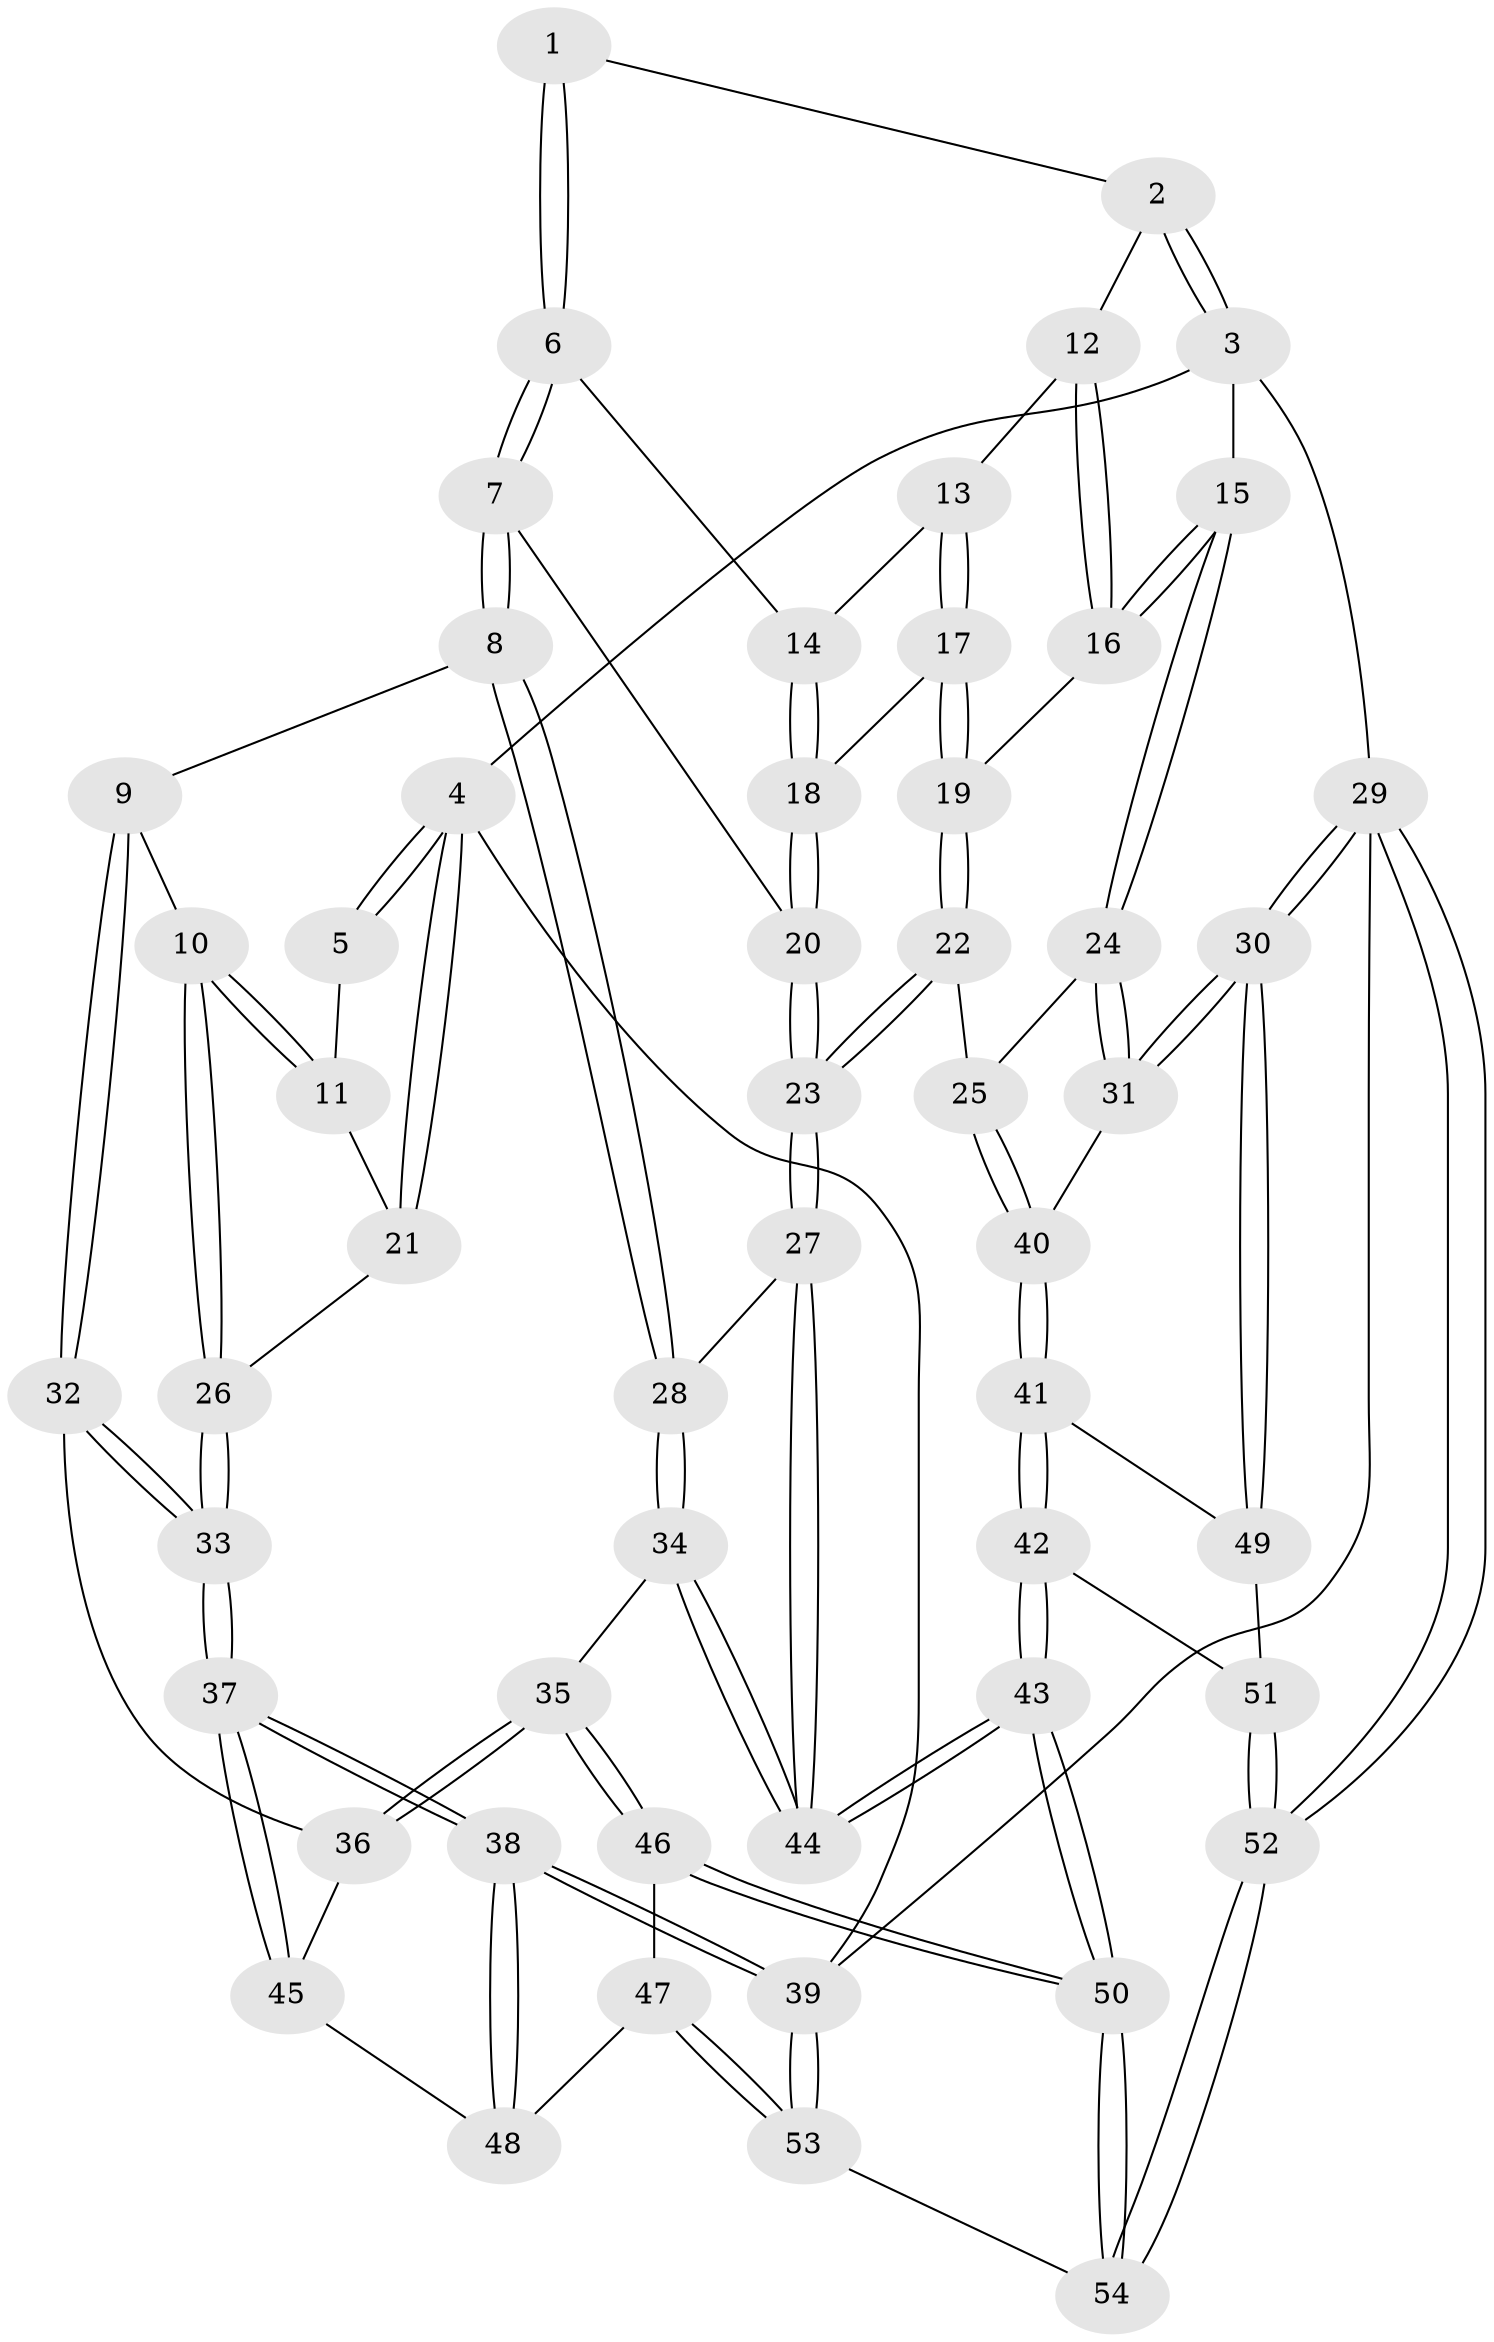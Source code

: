 // coarse degree distribution, {3: 0.14814814814814814, 7: 0.07407407407407407, 4: 0.2962962962962963, 2: 0.1111111111111111, 6: 0.07407407407407407, 5: 0.2962962962962963}
// Generated by graph-tools (version 1.1) at 2025/04/03/04/25 22:04:40]
// undirected, 54 vertices, 132 edges
graph export_dot {
graph [start="1"]
  node [color=gray90,style=filled];
  1 [pos="+0.34096063399630455+0"];
  2 [pos="+0.6921958668628312+0"];
  3 [pos="+1+0"];
  4 [pos="+0+0"];
  5 [pos="+0.19614069727250089+0"];
  6 [pos="+0.41027512117930787+0.1625685397544488"];
  7 [pos="+0.295794952897071+0.3556930377352965"];
  8 [pos="+0.2634241025987469+0.378087816338402"];
  9 [pos="+0.24642313606220564+0.3782993878182845"];
  10 [pos="+0.20111438944824642+0.34533582329976104"];
  11 [pos="+0.1561981169236721+0.16620281315265656"];
  12 [pos="+0.6021425729831535+0.10783844722339139"];
  13 [pos="+0.5738875756321449+0.16215278848816772"];
  14 [pos="+0.4703771079092546+0.1663127981044322"];
  15 [pos="+1+0"];
  16 [pos="+0.8337547867237023+0.27160571087551466"];
  17 [pos="+0.6254898483850816+0.2983623558235375"];
  18 [pos="+0.5268894563055964+0.33883333749268146"];
  19 [pos="+0.7421202243340684+0.34796460025577824"];
  20 [pos="+0.5243595698961201+0.3401553283164134"];
  21 [pos="+0+0.1159601315458937"];
  22 [pos="+0.7307728043497084+0.5396786940685532"];
  23 [pos="+0.5709378191419626+0.6108862222261633"];
  24 [pos="+1+0.48735065422248885"];
  25 [pos="+0.809272176108806+0.5878054783375967"];
  26 [pos="+0+0.36318713803695235"];
  27 [pos="+0.5703027412961337+0.6113431552858126"];
  28 [pos="+0.40392191637449343+0.5293247664032135"];
  29 [pos="+1+1"];
  30 [pos="+1+0.8569863300890713"];
  31 [pos="+1+0.5936295410226331"];
  32 [pos="+0.12545610033818572+0.6510555187104645"];
  33 [pos="+0+0.6514561757991277"];
  34 [pos="+0.28193987439033497+0.7597493867380193"];
  35 [pos="+0.27235672165902614+0.7608927118572419"];
  36 [pos="+0.14679622247678453+0.6824205457594039"];
  37 [pos="+0+0.9808693127127105"];
  38 [pos="+0+1"];
  39 [pos="+0+1"];
  40 [pos="+0.8511009350971231+0.7477062288205749"];
  41 [pos="+0.8529491724517075+0.778408221669464"];
  42 [pos="+0.7333768919210979+0.9142372232965766"];
  43 [pos="+0.6074162234465906+1"];
  44 [pos="+0.5273776457551412+0.8174949359824487"];
  45 [pos="+0.11413145547878982+0.7721477774227876"];
  46 [pos="+0.2455254353341269+0.8714231832198667"];
  47 [pos="+0.1966550744216001+0.9546893628095989"];
  48 [pos="+0.09051871821133083+0.849564000322465"];
  49 [pos="+1+0.8451203069793544"];
  50 [pos="+0.5982347645553776+1"];
  51 [pos="+0.9333745218679097+0.9459816039437063"];
  52 [pos="+1+1"];
  53 [pos="+0.16742611856791645+1"];
  54 [pos="+0.5944136886061198+1"];
  1 -- 2;
  1 -- 6;
  1 -- 6;
  2 -- 3;
  2 -- 3;
  2 -- 12;
  3 -- 4;
  3 -- 15;
  3 -- 29;
  4 -- 5;
  4 -- 5;
  4 -- 21;
  4 -- 21;
  4 -- 39;
  5 -- 11;
  6 -- 7;
  6 -- 7;
  6 -- 14;
  7 -- 8;
  7 -- 8;
  7 -- 20;
  8 -- 9;
  8 -- 28;
  8 -- 28;
  9 -- 10;
  9 -- 32;
  9 -- 32;
  10 -- 11;
  10 -- 11;
  10 -- 26;
  10 -- 26;
  11 -- 21;
  12 -- 13;
  12 -- 16;
  12 -- 16;
  13 -- 14;
  13 -- 17;
  13 -- 17;
  14 -- 18;
  14 -- 18;
  15 -- 16;
  15 -- 16;
  15 -- 24;
  15 -- 24;
  16 -- 19;
  17 -- 18;
  17 -- 19;
  17 -- 19;
  18 -- 20;
  18 -- 20;
  19 -- 22;
  19 -- 22;
  20 -- 23;
  20 -- 23;
  21 -- 26;
  22 -- 23;
  22 -- 23;
  22 -- 25;
  23 -- 27;
  23 -- 27;
  24 -- 25;
  24 -- 31;
  24 -- 31;
  25 -- 40;
  25 -- 40;
  26 -- 33;
  26 -- 33;
  27 -- 28;
  27 -- 44;
  27 -- 44;
  28 -- 34;
  28 -- 34;
  29 -- 30;
  29 -- 30;
  29 -- 52;
  29 -- 52;
  29 -- 39;
  30 -- 31;
  30 -- 31;
  30 -- 49;
  30 -- 49;
  31 -- 40;
  32 -- 33;
  32 -- 33;
  32 -- 36;
  33 -- 37;
  33 -- 37;
  34 -- 35;
  34 -- 44;
  34 -- 44;
  35 -- 36;
  35 -- 36;
  35 -- 46;
  35 -- 46;
  36 -- 45;
  37 -- 38;
  37 -- 38;
  37 -- 45;
  37 -- 45;
  38 -- 39;
  38 -- 39;
  38 -- 48;
  38 -- 48;
  39 -- 53;
  39 -- 53;
  40 -- 41;
  40 -- 41;
  41 -- 42;
  41 -- 42;
  41 -- 49;
  42 -- 43;
  42 -- 43;
  42 -- 51;
  43 -- 44;
  43 -- 44;
  43 -- 50;
  43 -- 50;
  45 -- 48;
  46 -- 47;
  46 -- 50;
  46 -- 50;
  47 -- 48;
  47 -- 53;
  47 -- 53;
  49 -- 51;
  50 -- 54;
  50 -- 54;
  51 -- 52;
  51 -- 52;
  52 -- 54;
  52 -- 54;
  53 -- 54;
}
